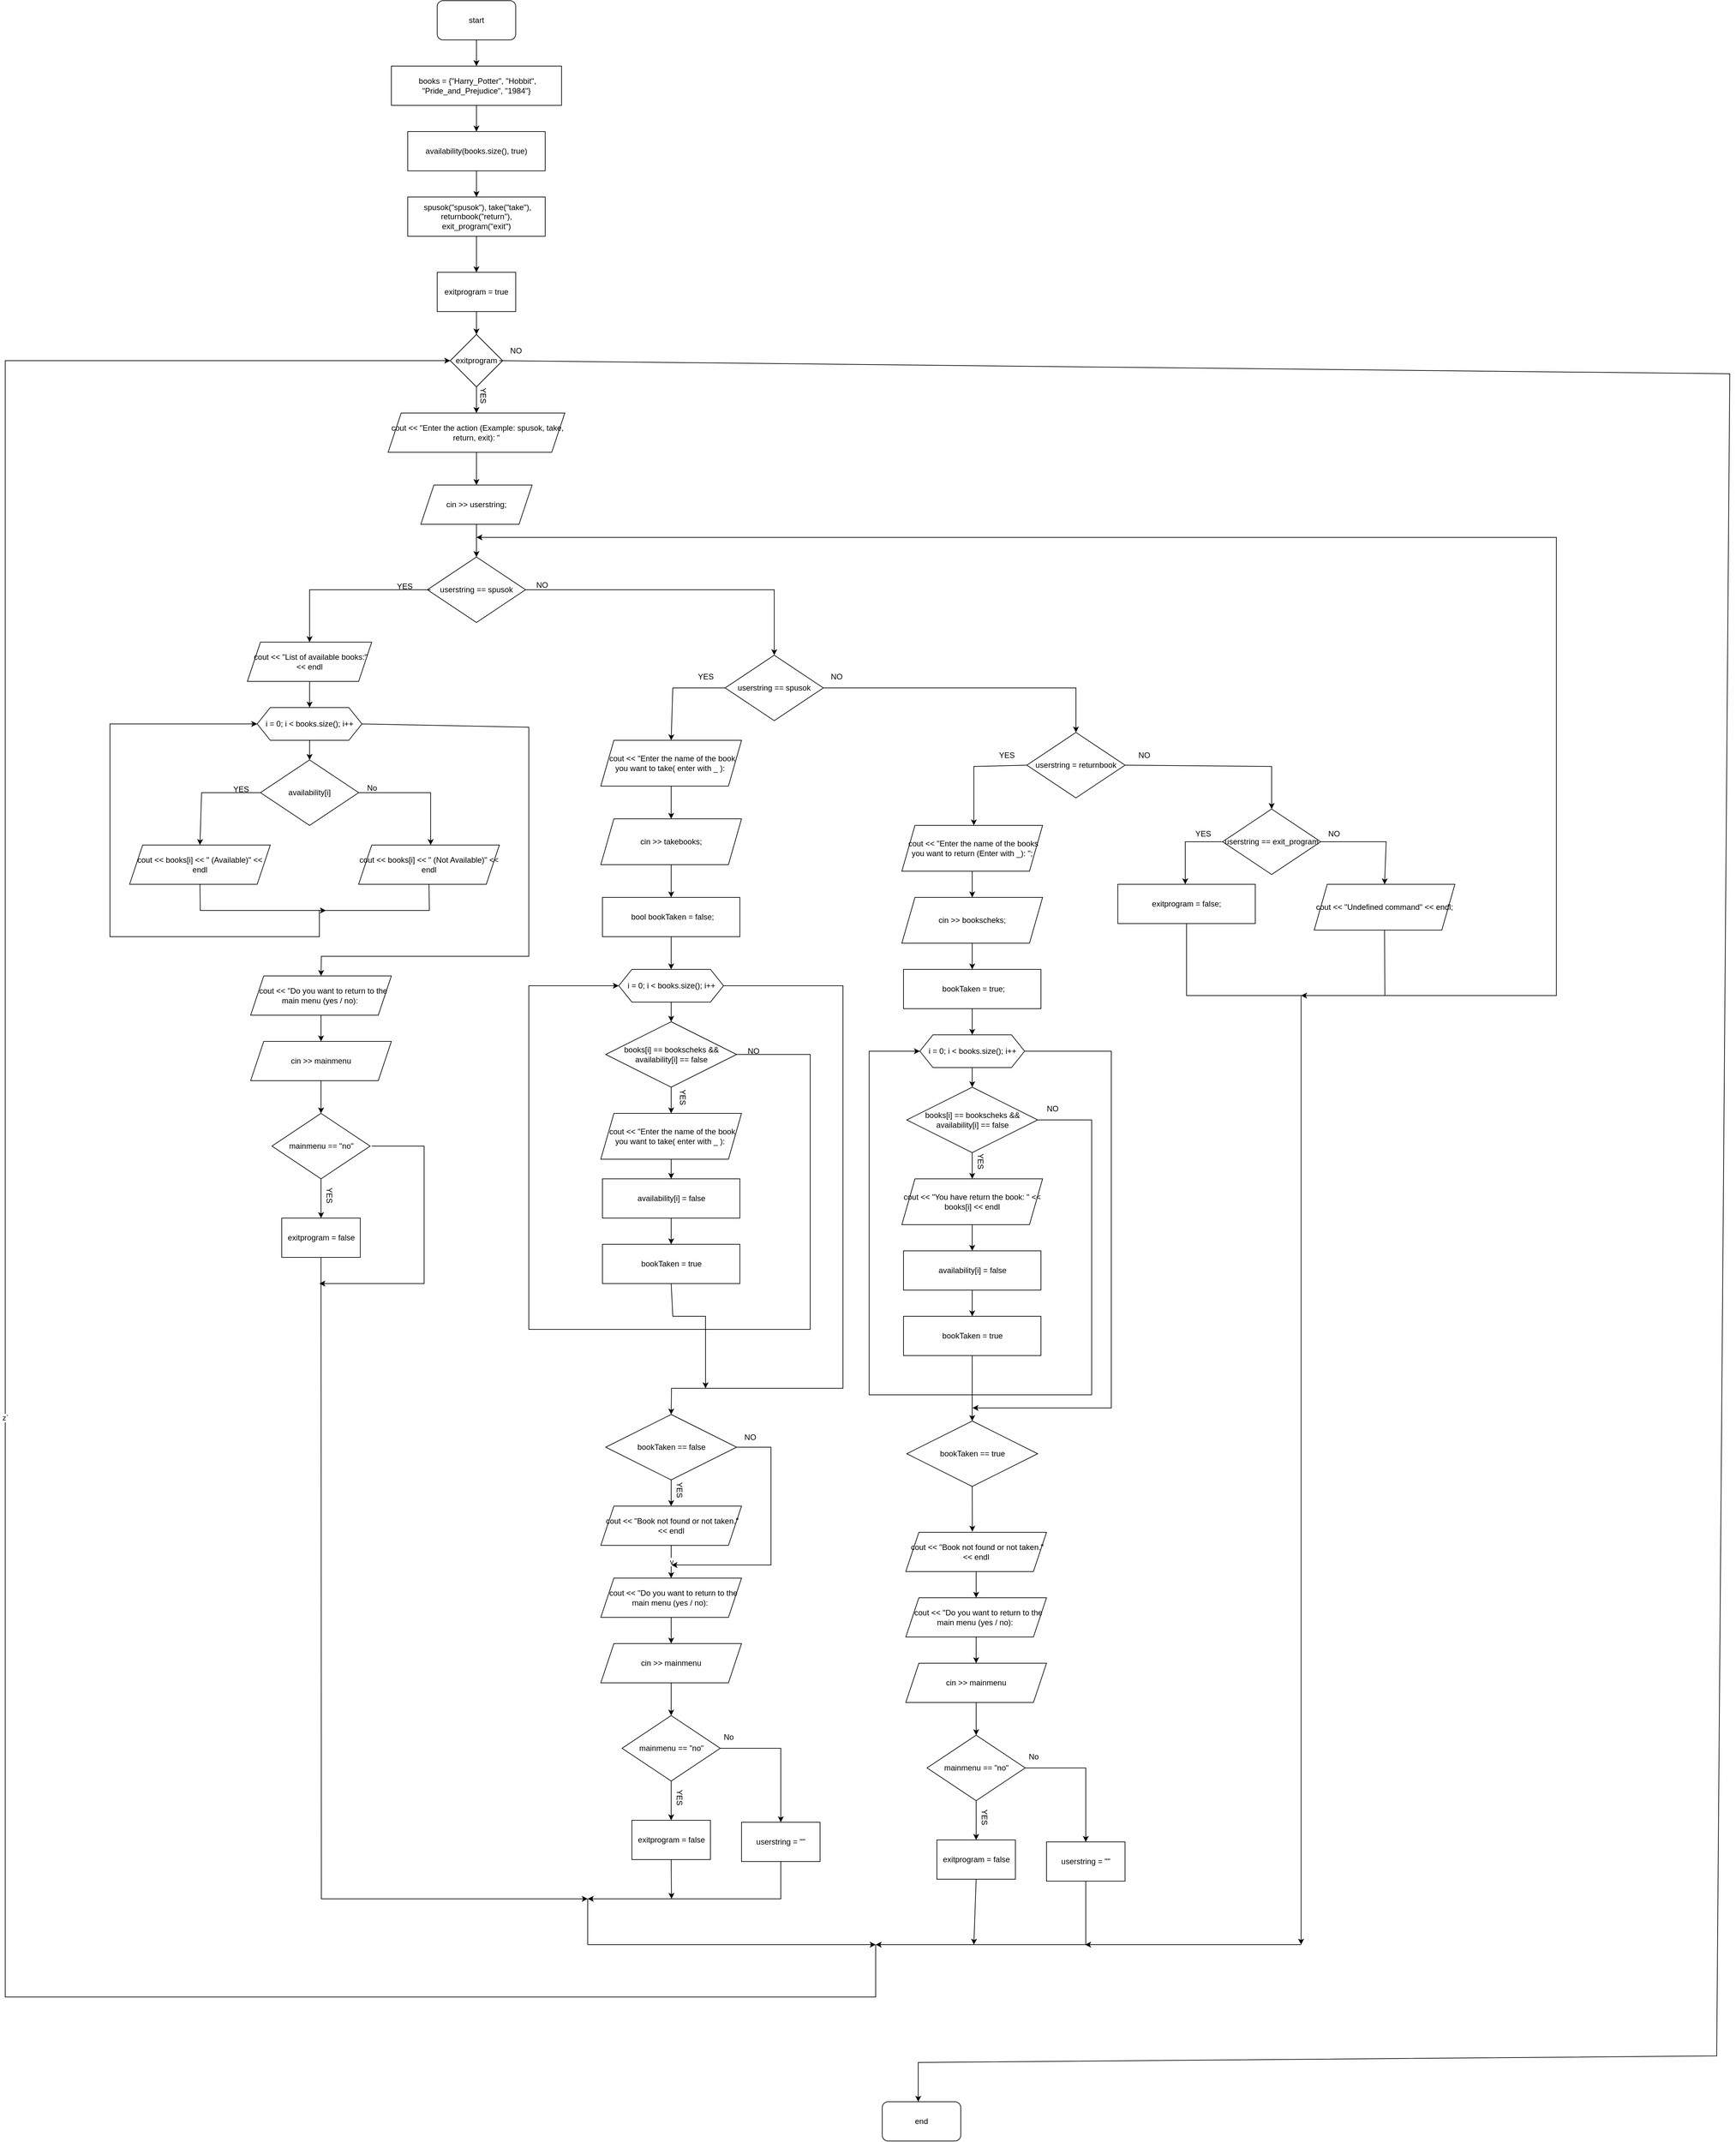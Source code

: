 <mxfile version="22.0.3" type="device">
  <diagram name="Сторінка-1" id="Z42c3A8f_8FnnUCU4gr9">
    <mxGraphModel dx="2696" dy="1102" grid="1" gridSize="10" guides="1" tooltips="1" connect="1" arrows="1" fold="1" page="1" pageScale="1" pageWidth="827" pageHeight="1169" math="0" shadow="0">
      <root>
        <mxCell id="0" />
        <mxCell id="1" parent="0" />
        <mxCell id="VYSUMzA8FhwPlqRrwifW-20" value="" style="edgeStyle=orthogonalEdgeStyle;rounded=0;orthogonalLoop=1;jettySize=auto;html=1;" edge="1" parent="1" source="VYSUMzA8FhwPlqRrwifW-18" target="VYSUMzA8FhwPlqRrwifW-19">
          <mxGeometry relative="1" as="geometry" />
        </mxCell>
        <mxCell id="VYSUMzA8FhwPlqRrwifW-18" value="start" style="rounded=1;whiteSpace=wrap;html=1;" vertex="1" parent="1">
          <mxGeometry x="340" y="110" width="120" height="60" as="geometry" />
        </mxCell>
        <mxCell id="VYSUMzA8FhwPlqRrwifW-22" value="" style="edgeStyle=orthogonalEdgeStyle;rounded=0;orthogonalLoop=1;jettySize=auto;html=1;" edge="1" parent="1" source="VYSUMzA8FhwPlqRrwifW-19" target="VYSUMzA8FhwPlqRrwifW-21">
          <mxGeometry relative="1" as="geometry" />
        </mxCell>
        <mxCell id="VYSUMzA8FhwPlqRrwifW-19" value="&amp;nbsp;books = {&quot;Harry_Potter&quot;, &quot;Hobbit&quot;, &quot;Pride_and_Prejudice&quot;, &quot;1984&quot;}" style="rounded=0;whiteSpace=wrap;html=1;" vertex="1" parent="1">
          <mxGeometry x="270" y="210" width="260" height="60" as="geometry" />
        </mxCell>
        <mxCell id="VYSUMzA8FhwPlqRrwifW-24" value="" style="edgeStyle=orthogonalEdgeStyle;rounded=0;orthogonalLoop=1;jettySize=auto;html=1;" edge="1" parent="1" source="VYSUMzA8FhwPlqRrwifW-21" target="VYSUMzA8FhwPlqRrwifW-23">
          <mxGeometry relative="1" as="geometry" />
        </mxCell>
        <mxCell id="VYSUMzA8FhwPlqRrwifW-21" value="availability(books.size(), true)" style="rounded=0;whiteSpace=wrap;html=1;" vertex="1" parent="1">
          <mxGeometry x="295" y="310" width="210" height="60" as="geometry" />
        </mxCell>
        <mxCell id="VYSUMzA8FhwPlqRrwifW-26" value="" style="edgeStyle=orthogonalEdgeStyle;rounded=0;orthogonalLoop=1;jettySize=auto;html=1;" edge="1" parent="1" source="VYSUMzA8FhwPlqRrwifW-23" target="VYSUMzA8FhwPlqRrwifW-25">
          <mxGeometry relative="1" as="geometry" />
        </mxCell>
        <mxCell id="VYSUMzA8FhwPlqRrwifW-23" value="&amp;nbsp;spusok(&quot;spusok&quot;), take(&quot;take&quot;), returnbook(&quot;return&quot;), exit_program(&quot;exit&quot;)" style="rounded=0;whiteSpace=wrap;html=1;" vertex="1" parent="1">
          <mxGeometry x="295" y="410" width="210" height="60" as="geometry" />
        </mxCell>
        <mxCell id="VYSUMzA8FhwPlqRrwifW-28" value="" style="edgeStyle=orthogonalEdgeStyle;rounded=0;orthogonalLoop=1;jettySize=auto;html=1;" edge="1" parent="1" source="VYSUMzA8FhwPlqRrwifW-25" target="VYSUMzA8FhwPlqRrwifW-27">
          <mxGeometry relative="1" as="geometry" />
        </mxCell>
        <mxCell id="VYSUMzA8FhwPlqRrwifW-25" value="exitprogram = true" style="rounded=0;whiteSpace=wrap;html=1;" vertex="1" parent="1">
          <mxGeometry x="340" y="525" width="120" height="60" as="geometry" />
        </mxCell>
        <mxCell id="VYSUMzA8FhwPlqRrwifW-30" value="" style="edgeStyle=orthogonalEdgeStyle;rounded=0;orthogonalLoop=1;jettySize=auto;html=1;" edge="1" parent="1" source="VYSUMzA8FhwPlqRrwifW-27" target="VYSUMzA8FhwPlqRrwifW-29">
          <mxGeometry relative="1" as="geometry" />
        </mxCell>
        <mxCell id="VYSUMzA8FhwPlqRrwifW-27" value="exitprogram" style="rhombus;whiteSpace=wrap;html=1;" vertex="1" parent="1">
          <mxGeometry x="360" y="620" width="80" height="80" as="geometry" />
        </mxCell>
        <mxCell id="VYSUMzA8FhwPlqRrwifW-32" value="" style="edgeStyle=orthogonalEdgeStyle;rounded=0;orthogonalLoop=1;jettySize=auto;html=1;" edge="1" parent="1" source="VYSUMzA8FhwPlqRrwifW-29" target="VYSUMzA8FhwPlqRrwifW-31">
          <mxGeometry relative="1" as="geometry" />
        </mxCell>
        <mxCell id="VYSUMzA8FhwPlqRrwifW-29" value="&amp;nbsp;cout &amp;lt;&amp;lt; &quot;Enter the action (Example: spusok, take, return, exit): &quot;" style="shape=parallelogram;perimeter=parallelogramPerimeter;whiteSpace=wrap;html=1;fixedSize=1;" vertex="1" parent="1">
          <mxGeometry x="265" y="740" width="270" height="60" as="geometry" />
        </mxCell>
        <mxCell id="VYSUMzA8FhwPlqRrwifW-34" value="" style="edgeStyle=orthogonalEdgeStyle;rounded=0;orthogonalLoop=1;jettySize=auto;html=1;" edge="1" parent="1" source="VYSUMzA8FhwPlqRrwifW-31" target="VYSUMzA8FhwPlqRrwifW-33">
          <mxGeometry relative="1" as="geometry" />
        </mxCell>
        <mxCell id="VYSUMzA8FhwPlqRrwifW-31" value="cin &amp;gt;&amp;gt; userstring;" style="shape=parallelogram;perimeter=parallelogramPerimeter;whiteSpace=wrap;html=1;fixedSize=1;" vertex="1" parent="1">
          <mxGeometry x="315" y="850" width="170" height="60" as="geometry" />
        </mxCell>
        <mxCell id="VYSUMzA8FhwPlqRrwifW-33" value="userstring == spusok" style="rhombus;whiteSpace=wrap;html=1;" vertex="1" parent="1">
          <mxGeometry x="325" y="960" width="150" height="100" as="geometry" />
        </mxCell>
        <mxCell id="VYSUMzA8FhwPlqRrwifW-39" value="" style="edgeStyle=orthogonalEdgeStyle;rounded=0;orthogonalLoop=1;jettySize=auto;html=1;" edge="1" parent="1" source="VYSUMzA8FhwPlqRrwifW-35" target="VYSUMzA8FhwPlqRrwifW-38">
          <mxGeometry relative="1" as="geometry" />
        </mxCell>
        <mxCell id="VYSUMzA8FhwPlqRrwifW-35" value="&amp;nbsp;cout &amp;lt;&amp;lt; &quot;List of available books:&quot; &amp;lt;&amp;lt; endl" style="shape=parallelogram;perimeter=parallelogramPerimeter;whiteSpace=wrap;html=1;fixedSize=1;" vertex="1" parent="1">
          <mxGeometry x="50" y="1090" width="190" height="60" as="geometry" />
        </mxCell>
        <mxCell id="VYSUMzA8FhwPlqRrwifW-36" value="" style="endArrow=classic;html=1;rounded=0;exitX=0.033;exitY=0.5;exitDx=0;exitDy=0;exitPerimeter=0;entryX=0.5;entryY=0;entryDx=0;entryDy=0;" edge="1" parent="1" source="VYSUMzA8FhwPlqRrwifW-33" target="VYSUMzA8FhwPlqRrwifW-35">
          <mxGeometry width="50" height="50" relative="1" as="geometry">
            <mxPoint x="340" y="1000" as="sourcePoint" />
            <mxPoint x="390" y="950" as="targetPoint" />
            <Array as="points">
              <mxPoint x="145" y="1010" />
            </Array>
          </mxGeometry>
        </mxCell>
        <mxCell id="VYSUMzA8FhwPlqRrwifW-37" value="YES" style="text;html=1;align=center;verticalAlign=middle;resizable=0;points=[];autosize=1;strokeColor=none;fillColor=none;" vertex="1" parent="1">
          <mxGeometry x="265" y="990" width="50" height="30" as="geometry" />
        </mxCell>
        <mxCell id="VYSUMzA8FhwPlqRrwifW-42" value="" style="edgeStyle=orthogonalEdgeStyle;rounded=0;orthogonalLoop=1;jettySize=auto;html=1;" edge="1" parent="1" source="VYSUMzA8FhwPlqRrwifW-38" target="VYSUMzA8FhwPlqRrwifW-41">
          <mxGeometry relative="1" as="geometry" />
        </mxCell>
        <mxCell id="VYSUMzA8FhwPlqRrwifW-38" value="i = 0; i &amp;lt; books.size(); i++" style="shape=hexagon;perimeter=hexagonPerimeter2;whiteSpace=wrap;html=1;fixedSize=1;" vertex="1" parent="1">
          <mxGeometry x="65" y="1190" width="160" height="50" as="geometry" />
        </mxCell>
        <mxCell id="VYSUMzA8FhwPlqRrwifW-41" value="availability[i]" style="rhombus;whiteSpace=wrap;html=1;" vertex="1" parent="1">
          <mxGeometry x="70" y="1270" width="150" height="100" as="geometry" />
        </mxCell>
        <mxCell id="VYSUMzA8FhwPlqRrwifW-43" value="cout &amp;lt;&amp;lt; books[i] &amp;lt;&amp;lt; &quot; (Available)&quot; &amp;lt;&amp;lt; endl" style="shape=parallelogram;perimeter=parallelogramPerimeter;whiteSpace=wrap;html=1;fixedSize=1;" vertex="1" parent="1">
          <mxGeometry x="-130" y="1400" width="215" height="60" as="geometry" />
        </mxCell>
        <mxCell id="VYSUMzA8FhwPlqRrwifW-44" value="" style="endArrow=classic;html=1;rounded=0;exitX=0;exitY=0.5;exitDx=0;exitDy=0;entryX=0.5;entryY=0;entryDx=0;entryDy=0;" edge="1" parent="1" source="VYSUMzA8FhwPlqRrwifW-41" target="VYSUMzA8FhwPlqRrwifW-43">
          <mxGeometry width="50" height="50" relative="1" as="geometry">
            <mxPoint x="340" y="1360" as="sourcePoint" />
            <mxPoint x="390" y="1310" as="targetPoint" />
            <Array as="points">
              <mxPoint x="-20" y="1320" />
            </Array>
          </mxGeometry>
        </mxCell>
        <mxCell id="VYSUMzA8FhwPlqRrwifW-45" value="YES" style="text;html=1;align=center;verticalAlign=middle;resizable=0;points=[];autosize=1;strokeColor=none;fillColor=none;" vertex="1" parent="1">
          <mxGeometry x="15" y="1300" width="50" height="30" as="geometry" />
        </mxCell>
        <mxCell id="VYSUMzA8FhwPlqRrwifW-46" value="" style="endArrow=classic;html=1;rounded=0;exitX=1;exitY=0.5;exitDx=0;exitDy=0;" edge="1" parent="1" source="VYSUMzA8FhwPlqRrwifW-41">
          <mxGeometry width="50" height="50" relative="1" as="geometry">
            <mxPoint x="230" y="1330" as="sourcePoint" />
            <mxPoint x="330" y="1400" as="targetPoint" />
            <Array as="points">
              <mxPoint x="330" y="1320" />
            </Array>
          </mxGeometry>
        </mxCell>
        <mxCell id="VYSUMzA8FhwPlqRrwifW-47" value="cout &amp;lt;&amp;lt; books[i] &amp;lt;&amp;lt; &quot; (Not Available)&quot; &amp;lt;&amp;lt; endl" style="shape=parallelogram;perimeter=parallelogramPerimeter;whiteSpace=wrap;html=1;fixedSize=1;" vertex="1" parent="1">
          <mxGeometry x="220" y="1400" width="215" height="60" as="geometry" />
        </mxCell>
        <mxCell id="VYSUMzA8FhwPlqRrwifW-48" value="No" style="text;html=1;align=center;verticalAlign=middle;resizable=0;points=[];autosize=1;strokeColor=none;fillColor=none;" vertex="1" parent="1">
          <mxGeometry x="220" y="1298" width="40" height="30" as="geometry" />
        </mxCell>
        <mxCell id="VYSUMzA8FhwPlqRrwifW-49" value="" style="endArrow=classic;html=1;rounded=0;exitX=0.5;exitY=1;exitDx=0;exitDy=0;" edge="1" parent="1" source="VYSUMzA8FhwPlqRrwifW-43">
          <mxGeometry width="50" height="50" relative="1" as="geometry">
            <mxPoint x="340" y="1470" as="sourcePoint" />
            <mxPoint x="170" y="1500" as="targetPoint" />
            <Array as="points">
              <mxPoint x="-22" y="1500" />
            </Array>
          </mxGeometry>
        </mxCell>
        <mxCell id="VYSUMzA8FhwPlqRrwifW-50" value="" style="endArrow=classic;html=1;rounded=0;exitX=0.5;exitY=1;exitDx=0;exitDy=0;entryX=0;entryY=0.5;entryDx=0;entryDy=0;" edge="1" parent="1" source="VYSUMzA8FhwPlqRrwifW-47" target="VYSUMzA8FhwPlqRrwifW-38">
          <mxGeometry width="50" height="50" relative="1" as="geometry">
            <mxPoint x="340" y="1470" as="sourcePoint" />
            <mxPoint x="-160" y="1320" as="targetPoint" />
            <Array as="points">
              <mxPoint x="328" y="1500" />
              <mxPoint x="160" y="1500" />
              <mxPoint x="160" y="1540" />
              <mxPoint x="-160" y="1540" />
              <mxPoint x="-160" y="1215" />
            </Array>
          </mxGeometry>
        </mxCell>
        <mxCell id="VYSUMzA8FhwPlqRrwifW-51" value="" style="endArrow=classic;html=1;rounded=0;exitX=1;exitY=0.5;exitDx=0;exitDy=0;entryX=0.5;entryY=0;entryDx=0;entryDy=0;" edge="1" parent="1" source="VYSUMzA8FhwPlqRrwifW-38" target="VYSUMzA8FhwPlqRrwifW-53">
          <mxGeometry width="50" height="50" relative="1" as="geometry">
            <mxPoint x="340" y="1470" as="sourcePoint" />
            <mxPoint x="210" y="1570" as="targetPoint" />
            <Array as="points">
              <mxPoint x="480" y="1220" />
              <mxPoint x="480" y="1570" />
              <mxPoint x="163" y="1570" />
            </Array>
          </mxGeometry>
        </mxCell>
        <mxCell id="VYSUMzA8FhwPlqRrwifW-55" value="" style="edgeStyle=orthogonalEdgeStyle;rounded=0;orthogonalLoop=1;jettySize=auto;html=1;" edge="1" parent="1" source="VYSUMzA8FhwPlqRrwifW-53" target="VYSUMzA8FhwPlqRrwifW-54">
          <mxGeometry relative="1" as="geometry" />
        </mxCell>
        <mxCell id="VYSUMzA8FhwPlqRrwifW-53" value="&amp;nbsp; cout &amp;lt;&amp;lt; &quot;Do you want to return to the main menu (yes / no):&amp;nbsp;" style="shape=parallelogram;perimeter=parallelogramPerimeter;whiteSpace=wrap;html=1;fixedSize=1;" vertex="1" parent="1">
          <mxGeometry x="55" y="1600" width="215" height="60" as="geometry" />
        </mxCell>
        <mxCell id="VYSUMzA8FhwPlqRrwifW-58" value="" style="edgeStyle=orthogonalEdgeStyle;rounded=0;orthogonalLoop=1;jettySize=auto;html=1;" edge="1" parent="1" source="VYSUMzA8FhwPlqRrwifW-54" target="VYSUMzA8FhwPlqRrwifW-57">
          <mxGeometry relative="1" as="geometry" />
        </mxCell>
        <mxCell id="VYSUMzA8FhwPlqRrwifW-54" value="cin &amp;gt;&amp;gt; mainmenu" style="shape=parallelogram;perimeter=parallelogramPerimeter;whiteSpace=wrap;html=1;fixedSize=1;" vertex="1" parent="1">
          <mxGeometry x="55" y="1700" width="215" height="60" as="geometry" />
        </mxCell>
        <mxCell id="VYSUMzA8FhwPlqRrwifW-60" value="" style="edgeStyle=orthogonalEdgeStyle;rounded=0;orthogonalLoop=1;jettySize=auto;html=1;" edge="1" parent="1" source="VYSUMzA8FhwPlqRrwifW-57" target="VYSUMzA8FhwPlqRrwifW-59">
          <mxGeometry relative="1" as="geometry" />
        </mxCell>
        <mxCell id="VYSUMzA8FhwPlqRrwifW-57" value="mainmenu == &quot;no&quot;" style="rhombus;whiteSpace=wrap;html=1;" vertex="1" parent="1">
          <mxGeometry x="87.5" y="1810" width="150" height="100" as="geometry" />
        </mxCell>
        <mxCell id="VYSUMzA8FhwPlqRrwifW-59" value="exitprogram = false" style="rounded=0;whiteSpace=wrap;html=1;" vertex="1" parent="1">
          <mxGeometry x="102.5" y="1970" width="120" height="60" as="geometry" />
        </mxCell>
        <mxCell id="VYSUMzA8FhwPlqRrwifW-61" value="YES" style="text;html=1;align=center;verticalAlign=middle;resizable=0;points=[];autosize=1;strokeColor=none;fillColor=none;rotation=90;" vertex="1" parent="1">
          <mxGeometry x="150" y="1920" width="50" height="30" as="geometry" />
        </mxCell>
        <mxCell id="VYSUMzA8FhwPlqRrwifW-62" value="" style="endArrow=classic;html=1;rounded=0;" edge="1" parent="1">
          <mxGeometry width="50" height="50" relative="1" as="geometry">
            <mxPoint x="240" y="1860" as="sourcePoint" />
            <mxPoint x="160" y="2070" as="targetPoint" />
            <Array as="points">
              <mxPoint x="320" y="1860" />
              <mxPoint x="320" y="2070" />
            </Array>
          </mxGeometry>
        </mxCell>
        <mxCell id="VYSUMzA8FhwPlqRrwifW-63" value="" style="endArrow=classic;html=1;rounded=0;exitX=1;exitY=0.5;exitDx=0;exitDy=0;entryX=0.5;entryY=0;entryDx=0;entryDy=0;" edge="1" parent="1" source="VYSUMzA8FhwPlqRrwifW-33" target="VYSUMzA8FhwPlqRrwifW-65">
          <mxGeometry width="50" height="50" relative="1" as="geometry">
            <mxPoint x="340" y="970" as="sourcePoint" />
            <mxPoint x="850" y="1110" as="targetPoint" />
            <Array as="points">
              <mxPoint x="690" y="1010" />
              <mxPoint x="855" y="1010" />
            </Array>
          </mxGeometry>
        </mxCell>
        <mxCell id="VYSUMzA8FhwPlqRrwifW-64" value="NO" style="text;html=1;align=center;verticalAlign=middle;resizable=0;points=[];autosize=1;strokeColor=none;fillColor=none;" vertex="1" parent="1">
          <mxGeometry x="480" y="988" width="40" height="30" as="geometry" />
        </mxCell>
        <mxCell id="VYSUMzA8FhwPlqRrwifW-65" value="userstring == spusok" style="rhombus;whiteSpace=wrap;html=1;" vertex="1" parent="1">
          <mxGeometry x="780" y="1110" width="150" height="100" as="geometry" />
        </mxCell>
        <mxCell id="VYSUMzA8FhwPlqRrwifW-66" value="" style="endArrow=classic;html=1;rounded=0;exitX=0;exitY=0.5;exitDx=0;exitDy=0;entryX=0.5;entryY=0;entryDx=0;entryDy=0;" edge="1" parent="1" source="VYSUMzA8FhwPlqRrwifW-65" target="VYSUMzA8FhwPlqRrwifW-68">
          <mxGeometry width="50" height="50" relative="1" as="geometry">
            <mxPoint x="340" y="1200" as="sourcePoint" />
            <mxPoint x="690" y="1240" as="targetPoint" />
            <Array as="points">
              <mxPoint x="700" y="1160" />
            </Array>
          </mxGeometry>
        </mxCell>
        <mxCell id="VYSUMzA8FhwPlqRrwifW-71" value="" style="edgeStyle=orthogonalEdgeStyle;rounded=0;orthogonalLoop=1;jettySize=auto;html=1;" edge="1" parent="1" source="VYSUMzA8FhwPlqRrwifW-68" target="VYSUMzA8FhwPlqRrwifW-70">
          <mxGeometry relative="1" as="geometry" />
        </mxCell>
        <mxCell id="VYSUMzA8FhwPlqRrwifW-68" value="&amp;nbsp;cout &amp;lt;&amp;lt; &quot;Enter the name of the book you want to take( enter with _ ):&amp;nbsp;" style="shape=parallelogram;perimeter=parallelogramPerimeter;whiteSpace=wrap;html=1;fixedSize=1;" vertex="1" parent="1">
          <mxGeometry x="590" y="1240" width="215" height="70" as="geometry" />
        </mxCell>
        <mxCell id="VYSUMzA8FhwPlqRrwifW-73" value="" style="edgeStyle=orthogonalEdgeStyle;rounded=0;orthogonalLoop=1;jettySize=auto;html=1;" edge="1" parent="1" source="VYSUMzA8FhwPlqRrwifW-70" target="VYSUMzA8FhwPlqRrwifW-72">
          <mxGeometry relative="1" as="geometry" />
        </mxCell>
        <mxCell id="VYSUMzA8FhwPlqRrwifW-70" value="cin &amp;gt;&amp;gt; takebooks;" style="shape=parallelogram;perimeter=parallelogramPerimeter;whiteSpace=wrap;html=1;fixedSize=1;" vertex="1" parent="1">
          <mxGeometry x="590" y="1360" width="215" height="70" as="geometry" />
        </mxCell>
        <mxCell id="VYSUMzA8FhwPlqRrwifW-75" value="" style="edgeStyle=orthogonalEdgeStyle;rounded=0;orthogonalLoop=1;jettySize=auto;html=1;" edge="1" parent="1" source="VYSUMzA8FhwPlqRrwifW-72" target="VYSUMzA8FhwPlqRrwifW-74">
          <mxGeometry relative="1" as="geometry" />
        </mxCell>
        <mxCell id="VYSUMzA8FhwPlqRrwifW-72" value="&amp;nbsp;bool bookTaken = false;" style="rounded=0;whiteSpace=wrap;html=1;" vertex="1" parent="1">
          <mxGeometry x="592.5" y="1480" width="210" height="60" as="geometry" />
        </mxCell>
        <mxCell id="VYSUMzA8FhwPlqRrwifW-77" value="" style="edgeStyle=orthogonalEdgeStyle;rounded=0;orthogonalLoop=1;jettySize=auto;html=1;" edge="1" parent="1" source="VYSUMzA8FhwPlqRrwifW-74" target="VYSUMzA8FhwPlqRrwifW-76">
          <mxGeometry relative="1" as="geometry" />
        </mxCell>
        <mxCell id="VYSUMzA8FhwPlqRrwifW-74" value="i = 0; i &amp;lt; books.size(); i++" style="shape=hexagon;perimeter=hexagonPerimeter2;whiteSpace=wrap;html=1;fixedSize=1;" vertex="1" parent="1">
          <mxGeometry x="617.5" y="1590" width="160" height="50" as="geometry" />
        </mxCell>
        <mxCell id="VYSUMzA8FhwPlqRrwifW-79" value="" style="edgeStyle=orthogonalEdgeStyle;rounded=0;orthogonalLoop=1;jettySize=auto;html=1;" edge="1" parent="1" source="VYSUMzA8FhwPlqRrwifW-76" target="VYSUMzA8FhwPlqRrwifW-78">
          <mxGeometry relative="1" as="geometry" />
        </mxCell>
        <mxCell id="VYSUMzA8FhwPlqRrwifW-76" value="books[i] == bookscheks &amp;amp;&amp;amp; availability[i] == false" style="rhombus;whiteSpace=wrap;html=1;" vertex="1" parent="1">
          <mxGeometry x="597.5" y="1670" width="200" height="100" as="geometry" />
        </mxCell>
        <mxCell id="VYSUMzA8FhwPlqRrwifW-83" style="edgeStyle=orthogonalEdgeStyle;rounded=0;orthogonalLoop=1;jettySize=auto;html=1;" edge="1" parent="1" source="VYSUMzA8FhwPlqRrwifW-78">
          <mxGeometry relative="1" as="geometry">
            <mxPoint x="697.5" y="1910.0" as="targetPoint" />
          </mxGeometry>
        </mxCell>
        <mxCell id="VYSUMzA8FhwPlqRrwifW-78" value="&amp;nbsp;cout &amp;lt;&amp;lt; &quot;Enter the name of the book you want to take( enter with _ ):&amp;nbsp;" style="shape=parallelogram;perimeter=parallelogramPerimeter;whiteSpace=wrap;html=1;fixedSize=1;" vertex="1" parent="1">
          <mxGeometry x="590" y="1810" width="215" height="70" as="geometry" />
        </mxCell>
        <mxCell id="VYSUMzA8FhwPlqRrwifW-80" value="YES" style="text;html=1;align=center;verticalAlign=middle;resizable=0;points=[];autosize=1;strokeColor=none;fillColor=none;" vertex="1" parent="1">
          <mxGeometry x="725" y="1128" width="50" height="30" as="geometry" />
        </mxCell>
        <mxCell id="VYSUMzA8FhwPlqRrwifW-86" value="" style="edgeStyle=orthogonalEdgeStyle;rounded=0;orthogonalLoop=1;jettySize=auto;html=1;" edge="1" parent="1" source="VYSUMzA8FhwPlqRrwifW-82" target="VYSUMzA8FhwPlqRrwifW-85">
          <mxGeometry relative="1" as="geometry" />
        </mxCell>
        <mxCell id="VYSUMzA8FhwPlqRrwifW-82" value="availability[i] = false" style="rounded=0;whiteSpace=wrap;html=1;" vertex="1" parent="1">
          <mxGeometry x="592.5" y="1910" width="210" height="60" as="geometry" />
        </mxCell>
        <mxCell id="VYSUMzA8FhwPlqRrwifW-84" value="YES" style="text;html=1;align=center;verticalAlign=middle;resizable=0;points=[];autosize=1;strokeColor=none;fillColor=none;rotation=90;" vertex="1" parent="1">
          <mxGeometry x="690" y="1770" width="50" height="30" as="geometry" />
        </mxCell>
        <mxCell id="VYSUMzA8FhwPlqRrwifW-85" value="bookTaken = true" style="rounded=0;whiteSpace=wrap;html=1;" vertex="1" parent="1">
          <mxGeometry x="592.5" y="2010" width="210" height="60" as="geometry" />
        </mxCell>
        <mxCell id="VYSUMzA8FhwPlqRrwifW-87" value="" style="endArrow=classic;html=1;rounded=0;exitX=1;exitY=0.5;exitDx=0;exitDy=0;entryX=0;entryY=0.5;entryDx=0;entryDy=0;" edge="1" parent="1" source="VYSUMzA8FhwPlqRrwifW-76" target="VYSUMzA8FhwPlqRrwifW-74">
          <mxGeometry width="50" height="50" relative="1" as="geometry">
            <mxPoint x="390" y="1650" as="sourcePoint" />
            <mxPoint x="480" y="1710" as="targetPoint" />
            <Array as="points">
              <mxPoint x="910" y="1720" />
              <mxPoint x="910" y="2140" />
              <mxPoint x="480" y="2140" />
              <mxPoint x="480" y="1615" />
            </Array>
          </mxGeometry>
        </mxCell>
        <mxCell id="VYSUMzA8FhwPlqRrwifW-88" value="NO" style="text;html=1;align=center;verticalAlign=middle;resizable=0;points=[];autosize=1;strokeColor=none;fillColor=none;" vertex="1" parent="1">
          <mxGeometry x="802.5" y="1700" width="40" height="30" as="geometry" />
        </mxCell>
        <mxCell id="VYSUMzA8FhwPlqRrwifW-89" value="" style="endArrow=classic;html=1;rounded=0;exitX=1;exitY=0.5;exitDx=0;exitDy=0;entryX=0.5;entryY=0;entryDx=0;entryDy=0;" edge="1" parent="1" source="VYSUMzA8FhwPlqRrwifW-74" target="VYSUMzA8FhwPlqRrwifW-90">
          <mxGeometry width="50" height="50" relative="1" as="geometry">
            <mxPoint x="390" y="1880" as="sourcePoint" />
            <mxPoint x="700" y="2270" as="targetPoint" />
            <Array as="points">
              <mxPoint x="960" y="1615" />
              <mxPoint x="960" y="2230" />
              <mxPoint x="698" y="2230" />
            </Array>
          </mxGeometry>
        </mxCell>
        <mxCell id="VYSUMzA8FhwPlqRrwifW-93" value="" style="edgeStyle=orthogonalEdgeStyle;rounded=0;orthogonalLoop=1;jettySize=auto;html=1;" edge="1" parent="1" source="VYSUMzA8FhwPlqRrwifW-90" target="VYSUMzA8FhwPlqRrwifW-92">
          <mxGeometry relative="1" as="geometry" />
        </mxCell>
        <mxCell id="VYSUMzA8FhwPlqRrwifW-90" value="bookTaken == false" style="rhombus;whiteSpace=wrap;html=1;" vertex="1" parent="1">
          <mxGeometry x="597.5" y="2270" width="200" height="100" as="geometry" />
        </mxCell>
        <mxCell id="VYSUMzA8FhwPlqRrwifW-91" value="" style="endArrow=classic;html=1;rounded=0;exitX=0.5;exitY=1;exitDx=0;exitDy=0;" edge="1" parent="1" source="VYSUMzA8FhwPlqRrwifW-85">
          <mxGeometry width="50" height="50" relative="1" as="geometry">
            <mxPoint x="540" y="2070" as="sourcePoint" />
            <mxPoint x="750" y="2230" as="targetPoint" />
            <Array as="points">
              <mxPoint x="700" y="2120" />
              <mxPoint x="750" y="2120" />
            </Array>
          </mxGeometry>
        </mxCell>
        <mxCell id="VYSUMzA8FhwPlqRrwifW-107" value="v" style="edgeStyle=orthogonalEdgeStyle;rounded=0;orthogonalLoop=1;jettySize=auto;html=1;" edge="1" parent="1" source="VYSUMzA8FhwPlqRrwifW-92" target="VYSUMzA8FhwPlqRrwifW-99">
          <mxGeometry relative="1" as="geometry" />
        </mxCell>
        <mxCell id="VYSUMzA8FhwPlqRrwifW-92" value="&amp;nbsp;cout &amp;lt;&amp;lt; &quot;Book not found or not taken.&quot; &amp;lt;&amp;lt; endl" style="shape=parallelogram;perimeter=parallelogramPerimeter;whiteSpace=wrap;html=1;fixedSize=1;" vertex="1" parent="1">
          <mxGeometry x="590" y="2410" width="215" height="60" as="geometry" />
        </mxCell>
        <mxCell id="VYSUMzA8FhwPlqRrwifW-94" value="" style="endArrow=classic;html=1;rounded=0;exitX=1;exitY=0.5;exitDx=0;exitDy=0;" edge="1" parent="1" source="VYSUMzA8FhwPlqRrwifW-90">
          <mxGeometry width="50" height="50" relative="1" as="geometry">
            <mxPoint x="500" y="2230" as="sourcePoint" />
            <mxPoint x="698" y="2500" as="targetPoint" />
            <Array as="points">
              <mxPoint x="850" y="2320" />
              <mxPoint x="850" y="2440" />
              <mxPoint x="850" y="2500" />
            </Array>
          </mxGeometry>
        </mxCell>
        <mxCell id="VYSUMzA8FhwPlqRrwifW-95" value="YES" style="text;html=1;align=center;verticalAlign=middle;resizable=0;points=[];autosize=1;strokeColor=none;fillColor=none;rotation=90;" vertex="1" parent="1">
          <mxGeometry x="685" y="2370" width="50" height="30" as="geometry" />
        </mxCell>
        <mxCell id="VYSUMzA8FhwPlqRrwifW-97" value="NO" style="text;html=1;align=center;verticalAlign=middle;resizable=0;points=[];autosize=1;strokeColor=none;fillColor=none;" vertex="1" parent="1">
          <mxGeometry x="797.5" y="2290" width="40" height="30" as="geometry" />
        </mxCell>
        <mxCell id="VYSUMzA8FhwPlqRrwifW-98" value="" style="edgeStyle=orthogonalEdgeStyle;rounded=0;orthogonalLoop=1;jettySize=auto;html=1;" edge="1" parent="1" source="VYSUMzA8FhwPlqRrwifW-99" target="VYSUMzA8FhwPlqRrwifW-101">
          <mxGeometry relative="1" as="geometry" />
        </mxCell>
        <mxCell id="VYSUMzA8FhwPlqRrwifW-99" value="&amp;nbsp; cout &amp;lt;&amp;lt; &quot;Do you want to return to the main menu (yes / no):&amp;nbsp;" style="shape=parallelogram;perimeter=parallelogramPerimeter;whiteSpace=wrap;html=1;fixedSize=1;" vertex="1" parent="1">
          <mxGeometry x="590" y="2520" width="215" height="60" as="geometry" />
        </mxCell>
        <mxCell id="VYSUMzA8FhwPlqRrwifW-100" value="" style="edgeStyle=orthogonalEdgeStyle;rounded=0;orthogonalLoop=1;jettySize=auto;html=1;" edge="1" parent="1" source="VYSUMzA8FhwPlqRrwifW-101" target="VYSUMzA8FhwPlqRrwifW-103">
          <mxGeometry relative="1" as="geometry" />
        </mxCell>
        <mxCell id="VYSUMzA8FhwPlqRrwifW-101" value="cin &amp;gt;&amp;gt; mainmenu" style="shape=parallelogram;perimeter=parallelogramPerimeter;whiteSpace=wrap;html=1;fixedSize=1;" vertex="1" parent="1">
          <mxGeometry x="590" y="2620" width="215" height="60" as="geometry" />
        </mxCell>
        <mxCell id="VYSUMzA8FhwPlqRrwifW-102" value="" style="edgeStyle=orthogonalEdgeStyle;rounded=0;orthogonalLoop=1;jettySize=auto;html=1;" edge="1" parent="1" source="VYSUMzA8FhwPlqRrwifW-103" target="VYSUMzA8FhwPlqRrwifW-104">
          <mxGeometry relative="1" as="geometry" />
        </mxCell>
        <mxCell id="VYSUMzA8FhwPlqRrwifW-103" value="mainmenu == &quot;no&quot;" style="rhombus;whiteSpace=wrap;html=1;" vertex="1" parent="1">
          <mxGeometry x="622.5" y="2730" width="150" height="100" as="geometry" />
        </mxCell>
        <mxCell id="VYSUMzA8FhwPlqRrwifW-104" value="exitprogram = false" style="rounded=0;whiteSpace=wrap;html=1;" vertex="1" parent="1">
          <mxGeometry x="637.5" y="2890" width="120" height="60" as="geometry" />
        </mxCell>
        <mxCell id="VYSUMzA8FhwPlqRrwifW-105" value="YES" style="text;html=1;align=center;verticalAlign=middle;resizable=0;points=[];autosize=1;strokeColor=none;fillColor=none;rotation=90;" vertex="1" parent="1">
          <mxGeometry x="685" y="2840" width="50" height="30" as="geometry" />
        </mxCell>
        <mxCell id="VYSUMzA8FhwPlqRrwifW-108" value="" style="endArrow=classic;html=1;rounded=0;exitX=0.5;exitY=1;exitDx=0;exitDy=0;" edge="1" parent="1" source="VYSUMzA8FhwPlqRrwifW-59">
          <mxGeometry width="50" height="50" relative="1" as="geometry">
            <mxPoint x="500" y="2140" as="sourcePoint" />
            <mxPoint x="570" y="3010" as="targetPoint" />
            <Array as="points">
              <mxPoint x="163" y="3010" />
            </Array>
          </mxGeometry>
        </mxCell>
        <mxCell id="VYSUMzA8FhwPlqRrwifW-109" value="" style="endArrow=classic;html=1;rounded=0;exitX=0.5;exitY=1;exitDx=0;exitDy=0;" edge="1" parent="1" source="VYSUMzA8FhwPlqRrwifW-104">
          <mxGeometry width="50" height="50" relative="1" as="geometry">
            <mxPoint x="500" y="2900" as="sourcePoint" />
            <mxPoint x="698" y="3010" as="targetPoint" />
          </mxGeometry>
        </mxCell>
        <mxCell id="VYSUMzA8FhwPlqRrwifW-110" value="No" style="text;html=1;align=center;verticalAlign=middle;resizable=0;points=[];autosize=1;strokeColor=none;fillColor=none;" vertex="1" parent="1">
          <mxGeometry x="765" y="2748" width="40" height="30" as="geometry" />
        </mxCell>
        <mxCell id="VYSUMzA8FhwPlqRrwifW-111" value="userstring = &quot;&quot;" style="rounded=0;whiteSpace=wrap;html=1;" vertex="1" parent="1">
          <mxGeometry x="805" y="2893" width="120" height="60" as="geometry" />
        </mxCell>
        <mxCell id="VYSUMzA8FhwPlqRrwifW-112" value="" style="endArrow=classic;html=1;rounded=0;exitX=1;exitY=0.5;exitDx=0;exitDy=0;entryX=0.5;entryY=0;entryDx=0;entryDy=0;" edge="1" parent="1" source="VYSUMzA8FhwPlqRrwifW-103" target="VYSUMzA8FhwPlqRrwifW-111">
          <mxGeometry width="50" height="50" relative="1" as="geometry">
            <mxPoint x="500" y="2900" as="sourcePoint" />
            <mxPoint x="550" y="2850" as="targetPoint" />
            <Array as="points">
              <mxPoint x="865" y="2780" />
            </Array>
          </mxGeometry>
        </mxCell>
        <mxCell id="VYSUMzA8FhwPlqRrwifW-113" value="" style="endArrow=classic;html=1;rounded=0;exitX=0.5;exitY=1;exitDx=0;exitDy=0;" edge="1" parent="1" source="VYSUMzA8FhwPlqRrwifW-111">
          <mxGeometry width="50" height="50" relative="1" as="geometry">
            <mxPoint x="500" y="2900" as="sourcePoint" />
            <mxPoint x="570" y="3010" as="targetPoint" />
            <Array as="points">
              <mxPoint x="865" y="3010" />
            </Array>
          </mxGeometry>
        </mxCell>
        <mxCell id="VYSUMzA8FhwPlqRrwifW-114" value="YES" style="text;html=1;align=center;verticalAlign=middle;resizable=0;points=[];autosize=1;strokeColor=none;fillColor=none;rotation=90;" vertex="1" parent="1">
          <mxGeometry x="385" y="698" width="50" height="30" as="geometry" />
        </mxCell>
        <mxCell id="VYSUMzA8FhwPlqRrwifW-115" value="" style="endArrow=classic;html=1;rounded=0;exitX=1;exitY=0.5;exitDx=0;exitDy=0;entryX=0.5;entryY=0;entryDx=0;entryDy=0;" edge="1" parent="1">
          <mxGeometry width="50" height="50" relative="1" as="geometry">
            <mxPoint x="435" y="660" as="sourcePoint" />
            <mxPoint x="1075" y="3320" as="targetPoint" />
            <Array as="points">
              <mxPoint x="2315" y="680" />
              <mxPoint x="2295" y="3250" />
              <mxPoint x="1075" y="3260" />
            </Array>
          </mxGeometry>
        </mxCell>
        <mxCell id="VYSUMzA8FhwPlqRrwifW-116" value="NO" style="text;html=1;align=center;verticalAlign=middle;resizable=0;points=[];autosize=1;strokeColor=none;fillColor=none;" vertex="1" parent="1">
          <mxGeometry x="440" y="630" width="40" height="30" as="geometry" />
        </mxCell>
        <mxCell id="VYSUMzA8FhwPlqRrwifW-117" value="" style="endArrow=classic;html=1;rounded=0;exitX=1;exitY=0.5;exitDx=0;exitDy=0;entryX=0.5;entryY=0;entryDx=0;entryDy=0;" edge="1" parent="1" source="VYSUMzA8FhwPlqRrwifW-65" target="VYSUMzA8FhwPlqRrwifW-119">
          <mxGeometry width="50" height="50" relative="1" as="geometry">
            <mxPoint x="760" y="1180" as="sourcePoint" />
            <mxPoint x="1320" y="1260" as="targetPoint" />
            <Array as="points">
              <mxPoint x="1316" y="1160" />
            </Array>
          </mxGeometry>
        </mxCell>
        <mxCell id="VYSUMzA8FhwPlqRrwifW-118" value="NO" style="text;html=1;align=center;verticalAlign=middle;resizable=0;points=[];autosize=1;strokeColor=none;fillColor=none;" vertex="1" parent="1">
          <mxGeometry x="930" y="1128" width="40" height="30" as="geometry" />
        </mxCell>
        <mxCell id="VYSUMzA8FhwPlqRrwifW-119" value="userstring = returnbook" style="rhombus;whiteSpace=wrap;html=1;" vertex="1" parent="1">
          <mxGeometry x="1241" y="1228" width="150" height="100" as="geometry" />
        </mxCell>
        <mxCell id="VYSUMzA8FhwPlqRrwifW-120" value="" style="endArrow=classic;html=1;rounded=0;exitX=0;exitY=0.5;exitDx=0;exitDy=0;" edge="1" parent="1" source="VYSUMzA8FhwPlqRrwifW-119">
          <mxGeometry width="50" height="50" relative="1" as="geometry">
            <mxPoint x="760" y="1320" as="sourcePoint" />
            <mxPoint x="1160" y="1370" as="targetPoint" />
            <Array as="points">
              <mxPoint x="1160" y="1280" />
            </Array>
          </mxGeometry>
        </mxCell>
        <mxCell id="VYSUMzA8FhwPlqRrwifW-124" value="" style="edgeStyle=orthogonalEdgeStyle;rounded=0;orthogonalLoop=1;jettySize=auto;html=1;" edge="1" parent="1" source="VYSUMzA8FhwPlqRrwifW-122" target="VYSUMzA8FhwPlqRrwifW-123">
          <mxGeometry relative="1" as="geometry" />
        </mxCell>
        <mxCell id="VYSUMzA8FhwPlqRrwifW-122" value="&amp;nbsp;cout &amp;lt;&amp;lt; &quot;Enter the name of the books you want to return (Enter with _): &quot;;" style="shape=parallelogram;perimeter=parallelogramPerimeter;whiteSpace=wrap;html=1;fixedSize=1;" vertex="1" parent="1">
          <mxGeometry x="1050" y="1370" width="215" height="70" as="geometry" />
        </mxCell>
        <mxCell id="VYSUMzA8FhwPlqRrwifW-126" value="" style="edgeStyle=orthogonalEdgeStyle;rounded=0;orthogonalLoop=1;jettySize=auto;html=1;" edge="1" parent="1" source="VYSUMzA8FhwPlqRrwifW-123" target="VYSUMzA8FhwPlqRrwifW-125">
          <mxGeometry relative="1" as="geometry" />
        </mxCell>
        <mxCell id="VYSUMzA8FhwPlqRrwifW-123" value="cin &amp;gt;&amp;gt; bookscheks;" style="shape=parallelogram;perimeter=parallelogramPerimeter;whiteSpace=wrap;html=1;fixedSize=1;" vertex="1" parent="1">
          <mxGeometry x="1050" y="1480" width="215" height="70" as="geometry" />
        </mxCell>
        <mxCell id="VYSUMzA8FhwPlqRrwifW-128" value="" style="edgeStyle=orthogonalEdgeStyle;rounded=0;orthogonalLoop=1;jettySize=auto;html=1;" edge="1" parent="1" source="VYSUMzA8FhwPlqRrwifW-125" target="VYSUMzA8FhwPlqRrwifW-127">
          <mxGeometry relative="1" as="geometry" />
        </mxCell>
        <mxCell id="VYSUMzA8FhwPlqRrwifW-125" value="&amp;nbsp;bookTaken = true;" style="rounded=0;whiteSpace=wrap;html=1;" vertex="1" parent="1">
          <mxGeometry x="1052.5" y="1590" width="210" height="60" as="geometry" />
        </mxCell>
        <mxCell id="VYSUMzA8FhwPlqRrwifW-130" value="" style="edgeStyle=orthogonalEdgeStyle;rounded=0;orthogonalLoop=1;jettySize=auto;html=1;" edge="1" parent="1" source="VYSUMzA8FhwPlqRrwifW-127" target="VYSUMzA8FhwPlqRrwifW-129">
          <mxGeometry relative="1" as="geometry" />
        </mxCell>
        <mxCell id="VYSUMzA8FhwPlqRrwifW-127" value="i = 0; i &amp;lt; books.size(); i++" style="shape=hexagon;perimeter=hexagonPerimeter2;whiteSpace=wrap;html=1;fixedSize=1;" vertex="1" parent="1">
          <mxGeometry x="1077.5" y="1690" width="160" height="50" as="geometry" />
        </mxCell>
        <mxCell id="VYSUMzA8FhwPlqRrwifW-132" value="" style="edgeStyle=orthogonalEdgeStyle;rounded=0;orthogonalLoop=1;jettySize=auto;html=1;" edge="1" parent="1" source="VYSUMzA8FhwPlqRrwifW-129" target="VYSUMzA8FhwPlqRrwifW-131">
          <mxGeometry relative="1" as="geometry" />
        </mxCell>
        <mxCell id="VYSUMzA8FhwPlqRrwifW-129" value="books[i] == bookscheks &amp;amp;&amp;amp; availability[i] == false" style="rhombus;whiteSpace=wrap;html=1;" vertex="1" parent="1">
          <mxGeometry x="1057.5" y="1770" width="200" height="100" as="geometry" />
        </mxCell>
        <mxCell id="VYSUMzA8FhwPlqRrwifW-137" value="" style="edgeStyle=orthogonalEdgeStyle;rounded=0;orthogonalLoop=1;jettySize=auto;html=1;" edge="1" parent="1" source="VYSUMzA8FhwPlqRrwifW-131" target="VYSUMzA8FhwPlqRrwifW-135">
          <mxGeometry relative="1" as="geometry" />
        </mxCell>
        <mxCell id="VYSUMzA8FhwPlqRrwifW-131" value="cout &amp;lt;&amp;lt; &quot;You have return the book: &quot; &amp;lt;&amp;lt; books[i] &amp;lt;&amp;lt; endl" style="shape=parallelogram;perimeter=parallelogramPerimeter;whiteSpace=wrap;html=1;fixedSize=1;" vertex="1" parent="1">
          <mxGeometry x="1050" y="1910" width="215" height="70" as="geometry" />
        </mxCell>
        <mxCell id="VYSUMzA8FhwPlqRrwifW-133" value="YES" style="text;html=1;align=center;verticalAlign=middle;resizable=0;points=[];autosize=1;strokeColor=none;fillColor=none;rotation=90;" vertex="1" parent="1">
          <mxGeometry x="1145" y="1868" width="50" height="30" as="geometry" />
        </mxCell>
        <mxCell id="VYSUMzA8FhwPlqRrwifW-134" value="" style="edgeStyle=orthogonalEdgeStyle;rounded=0;orthogonalLoop=1;jettySize=auto;html=1;" edge="1" parent="1" source="VYSUMzA8FhwPlqRrwifW-135" target="VYSUMzA8FhwPlqRrwifW-136">
          <mxGeometry relative="1" as="geometry" />
        </mxCell>
        <mxCell id="VYSUMzA8FhwPlqRrwifW-135" value="availability[i] = false" style="rounded=0;whiteSpace=wrap;html=1;" vertex="1" parent="1">
          <mxGeometry x="1052.5" y="2020" width="210" height="60" as="geometry" />
        </mxCell>
        <mxCell id="VYSUMzA8FhwPlqRrwifW-141" value="" style="edgeStyle=orthogonalEdgeStyle;rounded=0;orthogonalLoop=1;jettySize=auto;html=1;" edge="1" parent="1" source="VYSUMzA8FhwPlqRrwifW-136" target="VYSUMzA8FhwPlqRrwifW-140">
          <mxGeometry relative="1" as="geometry" />
        </mxCell>
        <mxCell id="VYSUMzA8FhwPlqRrwifW-136" value="bookTaken = true" style="rounded=0;whiteSpace=wrap;html=1;" vertex="1" parent="1">
          <mxGeometry x="1052.5" y="2120" width="210" height="60" as="geometry" />
        </mxCell>
        <mxCell id="VYSUMzA8FhwPlqRrwifW-138" value="NO" style="text;html=1;align=center;verticalAlign=middle;resizable=0;points=[];autosize=1;strokeColor=none;fillColor=none;" vertex="1" parent="1">
          <mxGeometry x="1260" y="1788" width="40" height="30" as="geometry" />
        </mxCell>
        <mxCell id="VYSUMzA8FhwPlqRrwifW-139" value="" style="endArrow=classic;html=1;rounded=0;exitX=1;exitY=0.5;exitDx=0;exitDy=0;entryX=0;entryY=0.5;entryDx=0;entryDy=0;" edge="1" parent="1" source="VYSUMzA8FhwPlqRrwifW-129" target="VYSUMzA8FhwPlqRrwifW-127">
          <mxGeometry width="50" height="50" relative="1" as="geometry">
            <mxPoint x="730" y="1880" as="sourcePoint" />
            <mxPoint x="1030" y="2240" as="targetPoint" />
            <Array as="points">
              <mxPoint x="1340" y="1820" />
              <mxPoint x="1340" y="2240" />
              <mxPoint x="1000" y="2240" />
              <mxPoint x="1000" y="1715" />
            </Array>
          </mxGeometry>
        </mxCell>
        <mxCell id="VYSUMzA8FhwPlqRrwifW-140" value="bookTaken == true" style="rhombus;whiteSpace=wrap;html=1;" vertex="1" parent="1">
          <mxGeometry x="1057.5" y="2280" width="200" height="100" as="geometry" />
        </mxCell>
        <mxCell id="VYSUMzA8FhwPlqRrwifW-142" value="" style="endArrow=classic;html=1;rounded=0;exitX=1;exitY=0.5;exitDx=0;exitDy=0;" edge="1" parent="1" source="VYSUMzA8FhwPlqRrwifW-127">
          <mxGeometry width="50" height="50" relative="1" as="geometry">
            <mxPoint x="730" y="2020" as="sourcePoint" />
            <mxPoint x="1158" y="2260" as="targetPoint" />
            <Array as="points">
              <mxPoint x="1370" y="1715" />
              <mxPoint x="1370" y="2260" />
            </Array>
          </mxGeometry>
        </mxCell>
        <mxCell id="VYSUMzA8FhwPlqRrwifW-143" value="" style="endArrow=classic;html=1;rounded=0;exitX=0.5;exitY=1;exitDx=0;exitDy=0;entryX=0.473;entryY=-0.017;entryDx=0;entryDy=0;entryPerimeter=0;" edge="1" parent="1" source="VYSUMzA8FhwPlqRrwifW-140" target="VYSUMzA8FhwPlqRrwifW-145">
          <mxGeometry width="50" height="50" relative="1" as="geometry">
            <mxPoint x="930" y="2340" as="sourcePoint" />
            <mxPoint x="1160" y="2440" as="targetPoint" />
          </mxGeometry>
        </mxCell>
        <mxCell id="VYSUMzA8FhwPlqRrwifW-159" value="" style="edgeStyle=orthogonalEdgeStyle;rounded=0;orthogonalLoop=1;jettySize=auto;html=1;" edge="1" parent="1" source="VYSUMzA8FhwPlqRrwifW-145" target="VYSUMzA8FhwPlqRrwifW-147">
          <mxGeometry relative="1" as="geometry" />
        </mxCell>
        <mxCell id="VYSUMzA8FhwPlqRrwifW-145" value="&amp;nbsp;cout &amp;lt;&amp;lt; &quot;Book not found or not taken.&quot; &amp;lt;&amp;lt; endl" style="shape=parallelogram;perimeter=parallelogramPerimeter;whiteSpace=wrap;html=1;fixedSize=1;" vertex="1" parent="1">
          <mxGeometry x="1056" y="2450" width="215" height="60" as="geometry" />
        </mxCell>
        <mxCell id="VYSUMzA8FhwPlqRrwifW-146" value="" style="edgeStyle=orthogonalEdgeStyle;rounded=0;orthogonalLoop=1;jettySize=auto;html=1;" edge="1" parent="1" source="VYSUMzA8FhwPlqRrwifW-147" target="VYSUMzA8FhwPlqRrwifW-149">
          <mxGeometry relative="1" as="geometry" />
        </mxCell>
        <mxCell id="VYSUMzA8FhwPlqRrwifW-147" value="&amp;nbsp; cout &amp;lt;&amp;lt; &quot;Do you want to return to the main menu (yes / no):&amp;nbsp;" style="shape=parallelogram;perimeter=parallelogramPerimeter;whiteSpace=wrap;html=1;fixedSize=1;" vertex="1" parent="1">
          <mxGeometry x="1056" y="2550" width="215" height="60" as="geometry" />
        </mxCell>
        <mxCell id="VYSUMzA8FhwPlqRrwifW-148" value="" style="edgeStyle=orthogonalEdgeStyle;rounded=0;orthogonalLoop=1;jettySize=auto;html=1;" edge="1" parent="1" source="VYSUMzA8FhwPlqRrwifW-149" target="VYSUMzA8FhwPlqRrwifW-151">
          <mxGeometry relative="1" as="geometry" />
        </mxCell>
        <mxCell id="VYSUMzA8FhwPlqRrwifW-149" value="cin &amp;gt;&amp;gt; mainmenu" style="shape=parallelogram;perimeter=parallelogramPerimeter;whiteSpace=wrap;html=1;fixedSize=1;" vertex="1" parent="1">
          <mxGeometry x="1056" y="2650" width="215" height="60" as="geometry" />
        </mxCell>
        <mxCell id="VYSUMzA8FhwPlqRrwifW-150" value="" style="edgeStyle=orthogonalEdgeStyle;rounded=0;orthogonalLoop=1;jettySize=auto;html=1;" edge="1" parent="1" source="VYSUMzA8FhwPlqRrwifW-151" target="VYSUMzA8FhwPlqRrwifW-152">
          <mxGeometry relative="1" as="geometry" />
        </mxCell>
        <mxCell id="VYSUMzA8FhwPlqRrwifW-151" value="mainmenu == &quot;no&quot;" style="rhombus;whiteSpace=wrap;html=1;" vertex="1" parent="1">
          <mxGeometry x="1088.5" y="2760" width="150" height="100" as="geometry" />
        </mxCell>
        <mxCell id="VYSUMzA8FhwPlqRrwifW-152" value="exitprogram = false" style="rounded=0;whiteSpace=wrap;html=1;" vertex="1" parent="1">
          <mxGeometry x="1103.5" y="2920" width="120" height="60" as="geometry" />
        </mxCell>
        <mxCell id="VYSUMzA8FhwPlqRrwifW-153" value="YES" style="text;html=1;align=center;verticalAlign=middle;resizable=0;points=[];autosize=1;strokeColor=none;fillColor=none;rotation=90;" vertex="1" parent="1">
          <mxGeometry x="1151" y="2870" width="50" height="30" as="geometry" />
        </mxCell>
        <mxCell id="VYSUMzA8FhwPlqRrwifW-154" value="" style="endArrow=classic;html=1;rounded=0;exitX=0.5;exitY=1;exitDx=0;exitDy=0;" edge="1" parent="1" source="VYSUMzA8FhwPlqRrwifW-152">
          <mxGeometry width="50" height="50" relative="1" as="geometry">
            <mxPoint x="966" y="2930" as="sourcePoint" />
            <mxPoint x="1160" y="3080" as="targetPoint" />
          </mxGeometry>
        </mxCell>
        <mxCell id="VYSUMzA8FhwPlqRrwifW-155" value="No" style="text;html=1;align=center;verticalAlign=middle;resizable=0;points=[];autosize=1;strokeColor=none;fillColor=none;" vertex="1" parent="1">
          <mxGeometry x="1231" y="2778" width="40" height="30" as="geometry" />
        </mxCell>
        <mxCell id="VYSUMzA8FhwPlqRrwifW-156" value="userstring = &quot;&quot;" style="rounded=0;whiteSpace=wrap;html=1;" vertex="1" parent="1">
          <mxGeometry x="1271" y="2923" width="120" height="60" as="geometry" />
        </mxCell>
        <mxCell id="VYSUMzA8FhwPlqRrwifW-157" value="" style="endArrow=classic;html=1;rounded=0;exitX=1;exitY=0.5;exitDx=0;exitDy=0;entryX=0.5;entryY=0;entryDx=0;entryDy=0;" edge="1" parent="1" source="VYSUMzA8FhwPlqRrwifW-151" target="VYSUMzA8FhwPlqRrwifW-156">
          <mxGeometry width="50" height="50" relative="1" as="geometry">
            <mxPoint x="966" y="2930" as="sourcePoint" />
            <mxPoint x="1016" y="2880" as="targetPoint" />
            <Array as="points">
              <mxPoint x="1331" y="2810" />
            </Array>
          </mxGeometry>
        </mxCell>
        <mxCell id="VYSUMzA8FhwPlqRrwifW-158" value="" style="endArrow=classic;html=1;rounded=0;exitX=0.5;exitY=1;exitDx=0;exitDy=0;" edge="1" parent="1" source="VYSUMzA8FhwPlqRrwifW-156">
          <mxGeometry width="50" height="50" relative="1" as="geometry">
            <mxPoint x="966" y="2930" as="sourcePoint" />
            <mxPoint x="1010" y="3080" as="targetPoint" />
            <Array as="points">
              <mxPoint x="1331" y="3080" />
            </Array>
          </mxGeometry>
        </mxCell>
        <mxCell id="VYSUMzA8FhwPlqRrwifW-160" value="YES" style="text;html=1;align=center;verticalAlign=middle;resizable=0;points=[];autosize=1;strokeColor=none;fillColor=none;" vertex="1" parent="1">
          <mxGeometry x="1185" y="1248" width="50" height="30" as="geometry" />
        </mxCell>
        <mxCell id="VYSUMzA8FhwPlqRrwifW-161" value="NO" style="text;html=1;align=center;verticalAlign=middle;resizable=0;points=[];autosize=1;strokeColor=none;fillColor=none;" vertex="1" parent="1">
          <mxGeometry x="1400" y="1248" width="40" height="30" as="geometry" />
        </mxCell>
        <mxCell id="VYSUMzA8FhwPlqRrwifW-162" value="" style="endArrow=classic;html=1;rounded=0;exitX=1;exitY=0.5;exitDx=0;exitDy=0;entryX=0.5;entryY=0;entryDx=0;entryDy=0;" edge="1" parent="1" source="VYSUMzA8FhwPlqRrwifW-119" target="VYSUMzA8FhwPlqRrwifW-163">
          <mxGeometry width="50" height="50" relative="1" as="geometry">
            <mxPoint x="820" y="1780" as="sourcePoint" />
            <mxPoint x="1480" y="1360" as="targetPoint" />
            <Array as="points">
              <mxPoint x="1615" y="1280" />
            </Array>
          </mxGeometry>
        </mxCell>
        <mxCell id="VYSUMzA8FhwPlqRrwifW-163" value="userstring == exit_program" style="rhombus;whiteSpace=wrap;html=1;" vertex="1" parent="1">
          <mxGeometry x="1540" y="1345" width="150" height="100" as="geometry" />
        </mxCell>
        <mxCell id="VYSUMzA8FhwPlqRrwifW-164" value="" style="endArrow=classic;html=1;rounded=0;exitX=0;exitY=0.5;exitDx=0;exitDy=0;" edge="1" parent="1" source="VYSUMzA8FhwPlqRrwifW-163">
          <mxGeometry width="50" height="50" relative="1" as="geometry">
            <mxPoint x="1070" y="1400" as="sourcePoint" />
            <mxPoint x="1483" y="1460" as="targetPoint" />
            <Array as="points">
              <mxPoint x="1483" y="1395" />
            </Array>
          </mxGeometry>
        </mxCell>
        <mxCell id="VYSUMzA8FhwPlqRrwifW-165" value="YES" style="text;html=1;align=center;verticalAlign=middle;resizable=0;points=[];autosize=1;strokeColor=none;fillColor=none;" vertex="1" parent="1">
          <mxGeometry x="1485" y="1368" width="50" height="30" as="geometry" />
        </mxCell>
        <mxCell id="VYSUMzA8FhwPlqRrwifW-167" value="exitprogram = false;" style="rounded=0;whiteSpace=wrap;html=1;" vertex="1" parent="1">
          <mxGeometry x="1380" y="1460" width="210" height="60" as="geometry" />
        </mxCell>
        <mxCell id="VYSUMzA8FhwPlqRrwifW-168" value="cout &amp;lt;&amp;lt; &quot;Undefined command&quot; &amp;lt;&amp;lt; endl;" style="shape=parallelogram;perimeter=parallelogramPerimeter;whiteSpace=wrap;html=1;fixedSize=1;" vertex="1" parent="1">
          <mxGeometry x="1680" y="1460" width="215" height="70" as="geometry" />
        </mxCell>
        <mxCell id="VYSUMzA8FhwPlqRrwifW-169" value="" style="endArrow=classic;html=1;rounded=0;exitX=1;exitY=0.5;exitDx=0;exitDy=0;entryX=0.5;entryY=0;entryDx=0;entryDy=0;" edge="1" parent="1" source="VYSUMzA8FhwPlqRrwifW-163" target="VYSUMzA8FhwPlqRrwifW-168">
          <mxGeometry width="50" height="50" relative="1" as="geometry">
            <mxPoint x="1330" y="1440" as="sourcePoint" />
            <mxPoint x="1810" y="1430" as="targetPoint" />
            <Array as="points">
              <mxPoint x="1790" y="1395" />
            </Array>
          </mxGeometry>
        </mxCell>
        <mxCell id="VYSUMzA8FhwPlqRrwifW-170" value="NO" style="text;html=1;align=center;verticalAlign=middle;resizable=0;points=[];autosize=1;strokeColor=none;fillColor=none;" vertex="1" parent="1">
          <mxGeometry x="1690" y="1368" width="40" height="30" as="geometry" />
        </mxCell>
        <mxCell id="VYSUMzA8FhwPlqRrwifW-171" value="" style="endArrow=classic;html=1;rounded=0;exitX=0.5;exitY=1;exitDx=0;exitDy=0;" edge="1" parent="1" source="VYSUMzA8FhwPlqRrwifW-168">
          <mxGeometry width="50" height="50" relative="1" as="geometry">
            <mxPoint x="1490" y="1560" as="sourcePoint" />
            <mxPoint x="400" y="930" as="targetPoint" />
            <Array as="points">
              <mxPoint x="1788" y="1630" />
              <mxPoint x="2050" y="1630" />
              <mxPoint x="2050" y="930" />
            </Array>
          </mxGeometry>
        </mxCell>
        <mxCell id="VYSUMzA8FhwPlqRrwifW-172" value="" style="endArrow=classic;html=1;rounded=0;exitX=0.5;exitY=1;exitDx=0;exitDy=0;" edge="1" parent="1" source="VYSUMzA8FhwPlqRrwifW-167">
          <mxGeometry width="50" height="50" relative="1" as="geometry">
            <mxPoint x="1280" y="1420" as="sourcePoint" />
            <mxPoint x="1660" y="3080" as="targetPoint" />
            <Array as="points">
              <mxPoint x="1485" y="1630" />
              <mxPoint x="1660" y="1630" />
            </Array>
          </mxGeometry>
        </mxCell>
        <mxCell id="VYSUMzA8FhwPlqRrwifW-173" value="" style="endArrow=classic;html=1;rounded=0;" edge="1" parent="1">
          <mxGeometry width="50" height="50" relative="1" as="geometry">
            <mxPoint x="1790" y="1630" as="sourcePoint" />
            <mxPoint x="1660" y="1630" as="targetPoint" />
          </mxGeometry>
        </mxCell>
        <mxCell id="VYSUMzA8FhwPlqRrwifW-174" value="" style="endArrow=classic;html=1;rounded=0;" edge="1" parent="1">
          <mxGeometry width="50" height="50" relative="1" as="geometry">
            <mxPoint x="570" y="3010" as="sourcePoint" />
            <mxPoint x="1010" y="3080" as="targetPoint" />
            <Array as="points">
              <mxPoint x="570" y="3080" />
            </Array>
          </mxGeometry>
        </mxCell>
        <mxCell id="VYSUMzA8FhwPlqRrwifW-176" value="end" style="rounded=1;whiteSpace=wrap;html=1;" vertex="1" parent="1">
          <mxGeometry x="1020" y="3320" width="120" height="60" as="geometry" />
        </mxCell>
        <mxCell id="VYSUMzA8FhwPlqRrwifW-177" value="" style="endArrow=classic;html=1;rounded=0;" edge="1" parent="1">
          <mxGeometry relative="1" as="geometry">
            <mxPoint x="1660" y="3080" as="sourcePoint" />
            <mxPoint x="1330" y="3080" as="targetPoint" />
          </mxGeometry>
        </mxCell>
        <mxCell id="VYSUMzA8FhwPlqRrwifW-179" value="z`" style="endArrow=classic;html=1;rounded=0;entryX=0;entryY=0.5;entryDx=0;entryDy=0;" edge="1" parent="1" target="VYSUMzA8FhwPlqRrwifW-27">
          <mxGeometry width="50" height="50" relative="1" as="geometry">
            <mxPoint x="1010" y="3080" as="sourcePoint" />
            <mxPoint x="-330" y="670" as="targetPoint" />
            <Array as="points">
              <mxPoint x="1010" y="3160" />
              <mxPoint x="-320" y="3160" />
              <mxPoint x="-320" y="660" />
            </Array>
          </mxGeometry>
        </mxCell>
      </root>
    </mxGraphModel>
  </diagram>
</mxfile>
